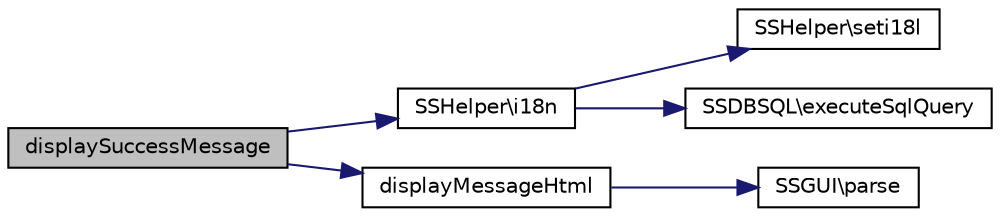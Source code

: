 digraph "displaySuccessMessage"
{
  edge [fontname="Helvetica",fontsize="10",labelfontname="Helvetica",labelfontsize="10"];
  node [fontname="Helvetica",fontsize="10",shape=record];
  rankdir="LR";
  Node1 [label="displaySuccessMessage",height=0.2,width=0.4,color="black", fillcolor="grey75", style="filled", fontcolor="black"];
  Node1 -> Node2 [color="midnightblue",fontsize="10",style="solid",fontname="Helvetica"];
  Node2 [label="SSHelper\\i18n",height=0.2,width=0.4,color="black", fillcolor="white", style="filled",URL="$class_s_s_helper.html#a3bece4aee1514dbafbd7d0234227e053",tooltip="Internationalization and localization. "];
  Node2 -> Node3 [color="midnightblue",fontsize="10",style="solid",fontname="Helvetica"];
  Node3 [label="SSHelper\\seti18l",height=0.2,width=0.4,color="black", fillcolor="white", style="filled",URL="$class_s_s_helper.html#a50f106600a25de036f9b6f0a89a198d5"];
  Node2 -> Node4 [color="midnightblue",fontsize="10",style="solid",fontname="Helvetica"];
  Node4 [label="SSDBSQL\\executeSqlQuery",height=0.2,width=0.4,color="black", fillcolor="white", style="filled",URL="$class_s_s_d_b_s_q_l.html#a8b0b5ed5092c7864860fc358ecc7b822",tooltip="SQL Query ausführen. "];
  Node1 -> Node5 [color="midnightblue",fontsize="10",style="solid",fontname="Helvetica"];
  Node5 [label="displayMessageHtml",height=0.2,width=0.4,color="black", fillcolor="white", style="filled",URL="$class_s_s_view.html#a7528716d1e0c476cc15d15937b0e8e91",tooltip="Meldung anzeigen. "];
  Node5 -> Node6 [color="midnightblue",fontsize="10",style="solid",fontname="Helvetica"];
  Node6 [label="SSGUI\\parse",height=0.2,width=0.4,color="black", fillcolor="white", style="filled",URL="$class_s_s_g_u_i.html#a41dbc82f8bbc7991044d2fe4f51d7ac9"];
}
